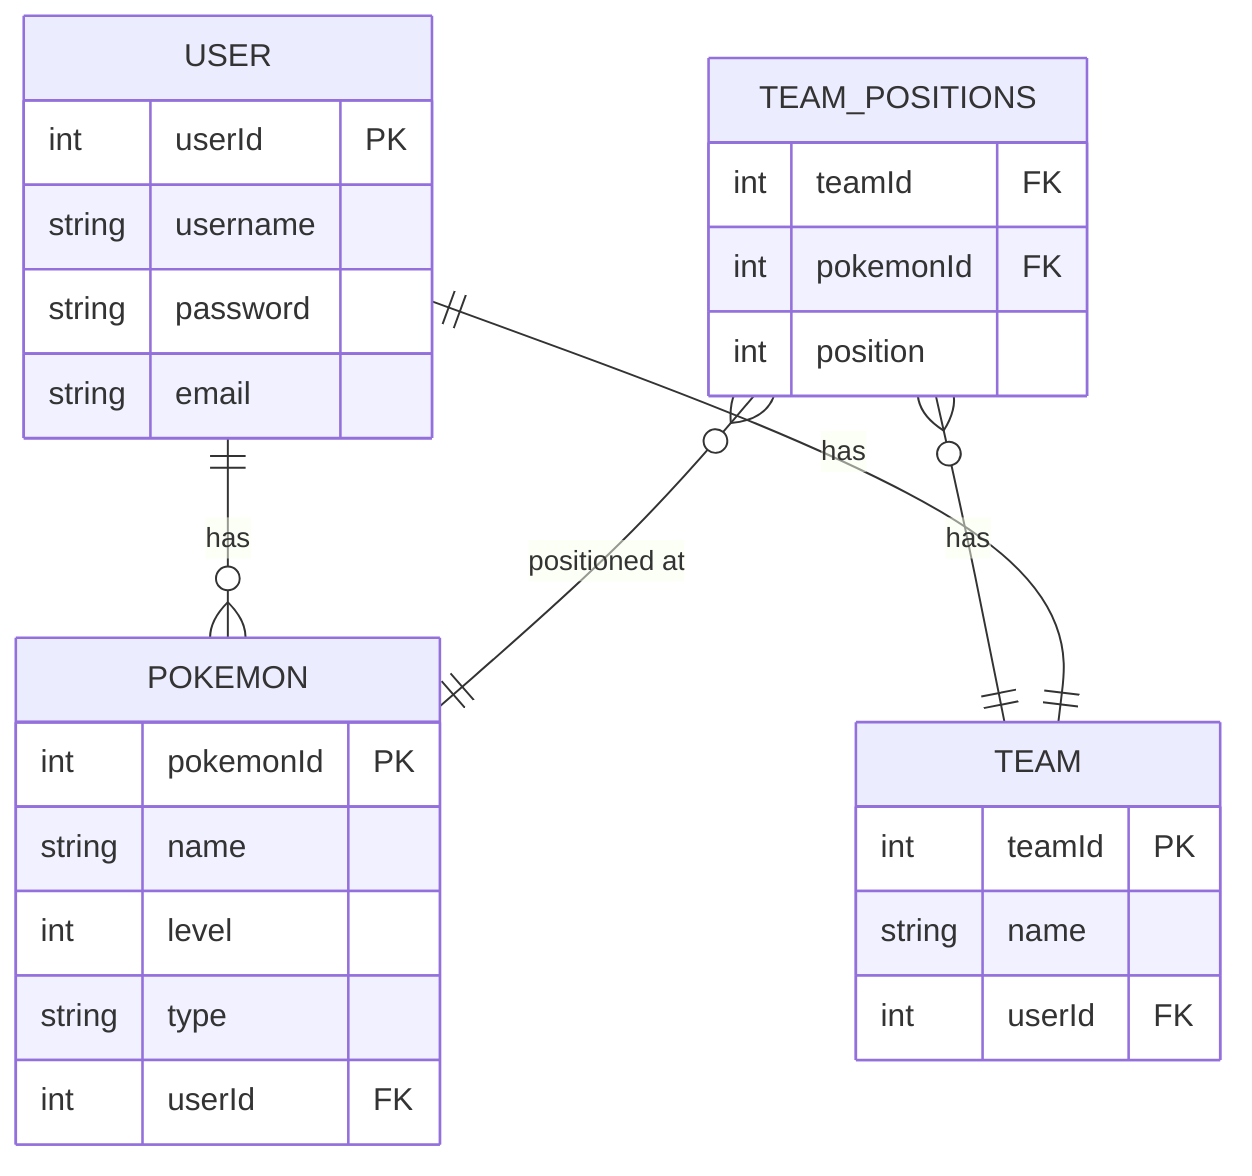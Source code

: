 erDiagram
    USER ||--o{ POKEMON : "has"
    TEAM_POSITIONS o{--|| TEAM: "has"
    TEAM_POSITIONS o{--|| POKEMON: "positioned at"
    USER||--|| TEAM:"has"
    USER {
        int userId PK
        string username
        string password
        string email
    }
    POKEMON {
        int pokemonId PK
        string name
        int level
        string type
        int userId FK
    }
    TEAM {
        int teamId PK
        string name
        int userId FK
    }
    TEAM_POSITIONS {
        int teamId FK
        int pokemonId FK
        int position
    }